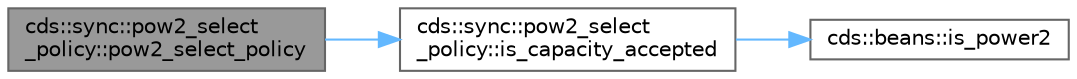 digraph "cds::sync::pow2_select_policy::pow2_select_policy"
{
 // LATEX_PDF_SIZE
  bgcolor="transparent";
  edge [fontname=Helvetica,fontsize=10,labelfontname=Helvetica,labelfontsize=10];
  node [fontname=Helvetica,fontsize=10,shape=box,height=0.2,width=0.4];
  rankdir="LR";
  Node1 [id="Node000001",label="cds::sync::pow2_select\l_policy::pow2_select_policy",height=0.2,width=0.4,color="gray40", fillcolor="grey60", style="filled", fontcolor="black",tooltip="Ctor. nCapacity must be power of two."];
  Node1 -> Node2 [id="edge1_Node000001_Node000002",color="steelblue1",style="solid",tooltip=" "];
  Node2 [id="Node000002",label="cds::sync::pow2_select\l_policy::is_capacity_accepted",height=0.2,width=0.4,color="grey40", fillcolor="white", style="filled",URL="$structcds_1_1sync_1_1pow2__select__policy.html#a63c2bdc21b158d2dff27acb49b8bc358",tooltip="Checks if nCapacity is acceptable by policy. nCapacity must be power of two"];
  Node2 -> Node3 [id="edge2_Node000002_Node000003",color="steelblue1",style="solid",tooltip=" "];
  Node3 [id="Node000003",label="cds::beans::is_power2",height=0.2,width=0.4,color="grey40", fillcolor="white", style="filled",URL="$namespacecds_1_1beans.html#abd6ea1248f6516068a4d2963761e8c57",tooltip="Checks if n is power of 2"];
}
